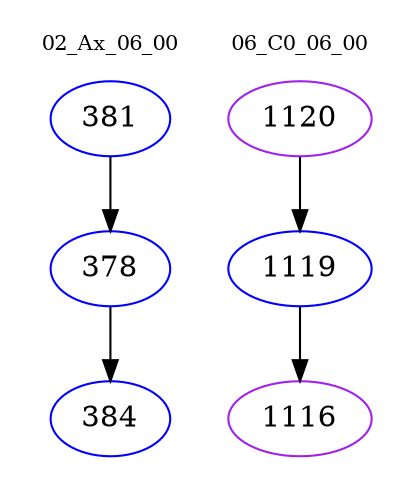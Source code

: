 digraph{
subgraph cluster_0 {
color = white
label = "02_Ax_06_00";
fontsize=10;
T0_381 [label="381", color="blue"]
T0_381 -> T0_378 [color="black"]
T0_378 [label="378", color="blue"]
T0_378 -> T0_384 [color="black"]
T0_384 [label="384", color="blue"]
}
subgraph cluster_1 {
color = white
label = "06_C0_06_00";
fontsize=10;
T1_1120 [label="1120", color="purple"]
T1_1120 -> T1_1119 [color="black"]
T1_1119 [label="1119", color="blue"]
T1_1119 -> T1_1116 [color="black"]
T1_1116 [label="1116", color="purple"]
}
}
